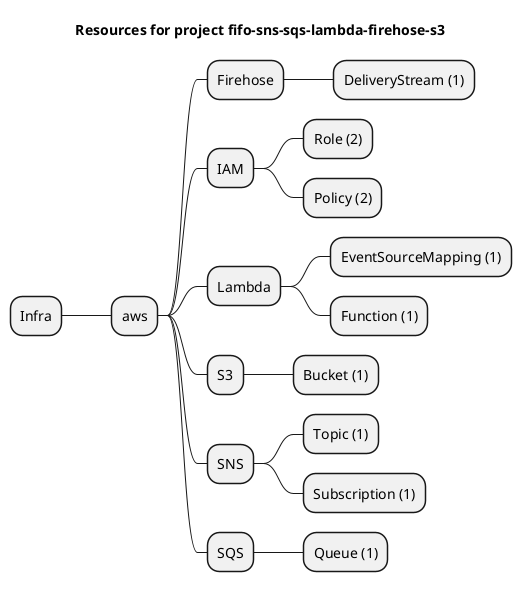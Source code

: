 @startmindmap
title Resources for project fifo-sns-sqs-lambda-firehose-s3
skinparam monochrome true
+ Infra
++ aws
+++ Firehose
++++ DeliveryStream (1)
+++ IAM
++++ Role (2)
++++ Policy (2)
+++ Lambda
++++ EventSourceMapping (1)
++++ Function (1)
+++ S3
++++ Bucket (1)
+++ SNS
++++ Topic (1)
++++ Subscription (1)
+++ SQS
++++ Queue (1)
@endmindmap